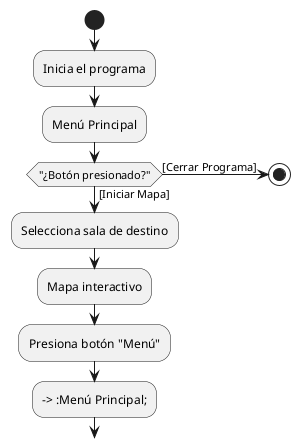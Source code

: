 @startuml
start

:Inicia el programa;
:Menú Principal;

if ("¿Botón presionado?") then ([Iniciar Mapa])
  :Selecciona sala de destino;
  :Mapa interactivo;
  :Presiona botón "Menú";
  --> :Menú Principal;
else ([Cerrar Programa])
  stop
endif

@enduml
